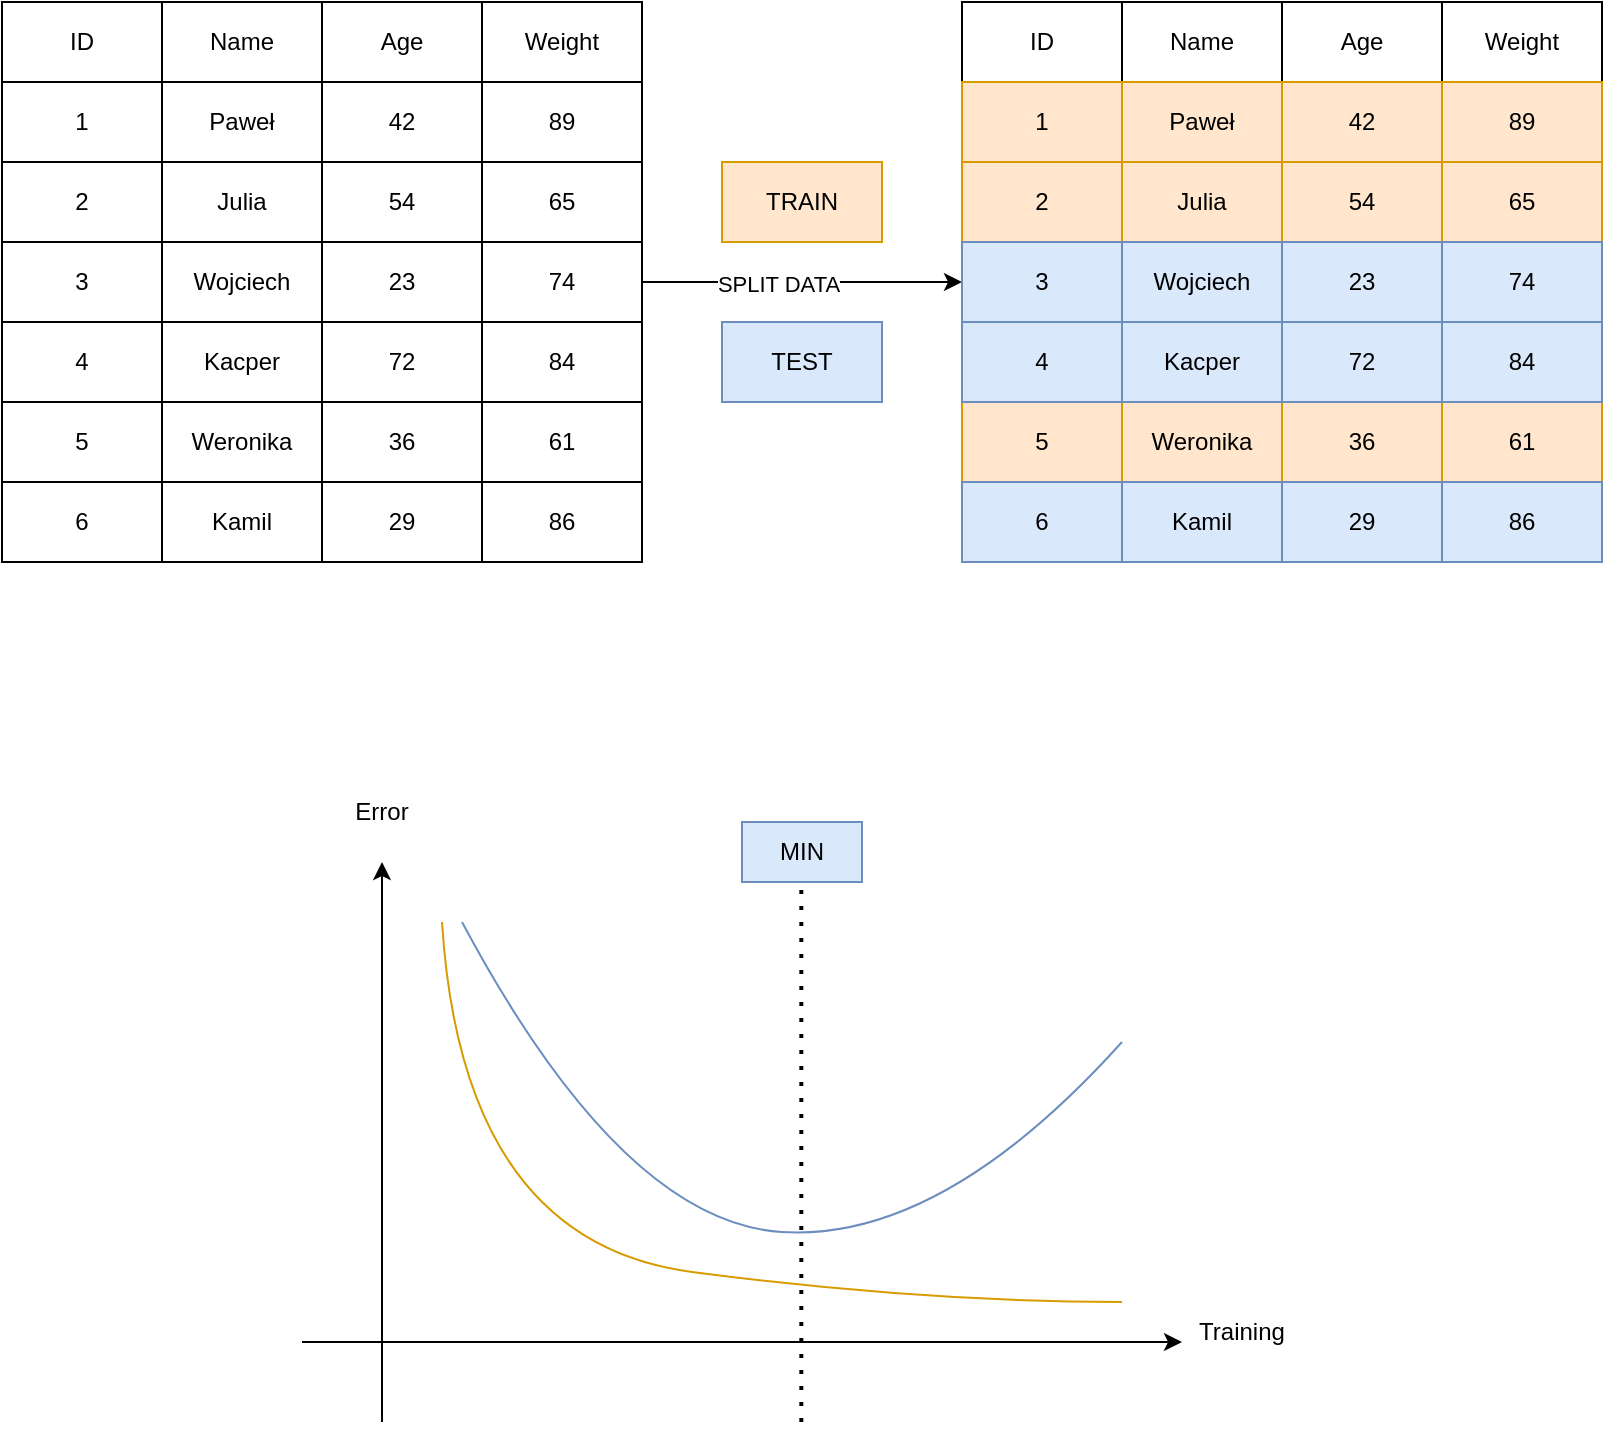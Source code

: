 <mxfile version="16.6.6" type="device"><diagram id="25aTFv_jeeVUUVPkgEkq" name="Page-1"><mxGraphModel dx="539" dy="301" grid="1" gridSize="10" guides="1" tooltips="1" connect="1" arrows="1" fold="1" page="1" pageScale="1" pageWidth="827" pageHeight="1169" math="0" shadow="0"><root><mxCell id="0"/><mxCell id="1" parent="0"/><mxCell id="NEx1k_8LY8sUViUumnvF-1" value="ID" style="rounded=0;whiteSpace=wrap;html=1;" parent="1" vertex="1"><mxGeometry y="40" width="80" height="40" as="geometry"/></mxCell><mxCell id="NEx1k_8LY8sUViUumnvF-2" value="Name" style="rounded=0;whiteSpace=wrap;html=1;" parent="1" vertex="1"><mxGeometry x="80" y="40" width="80" height="40" as="geometry"/></mxCell><mxCell id="NEx1k_8LY8sUViUumnvF-3" value="Age" style="rounded=0;whiteSpace=wrap;html=1;" parent="1" vertex="1"><mxGeometry x="160" y="40" width="80" height="40" as="geometry"/></mxCell><mxCell id="NEx1k_8LY8sUViUumnvF-4" value="Weight" style="rounded=0;whiteSpace=wrap;html=1;" parent="1" vertex="1"><mxGeometry x="240" y="40" width="80" height="40" as="geometry"/></mxCell><mxCell id="NEx1k_8LY8sUViUumnvF-5" value="1" style="rounded=0;whiteSpace=wrap;html=1;" parent="1" vertex="1"><mxGeometry y="80" width="80" height="40" as="geometry"/></mxCell><mxCell id="NEx1k_8LY8sUViUumnvF-6" value="Paweł" style="rounded=0;whiteSpace=wrap;html=1;" parent="1" vertex="1"><mxGeometry x="80" y="80" width="80" height="40" as="geometry"/></mxCell><mxCell id="NEx1k_8LY8sUViUumnvF-7" value="42" style="rounded=0;whiteSpace=wrap;html=1;" parent="1" vertex="1"><mxGeometry x="160" y="80" width="80" height="40" as="geometry"/></mxCell><mxCell id="NEx1k_8LY8sUViUumnvF-8" value="89" style="rounded=0;whiteSpace=wrap;html=1;" parent="1" vertex="1"><mxGeometry x="240" y="80" width="80" height="40" as="geometry"/></mxCell><mxCell id="NEx1k_8LY8sUViUumnvF-9" value="2" style="rounded=0;whiteSpace=wrap;html=1;" parent="1" vertex="1"><mxGeometry y="120" width="80" height="40" as="geometry"/></mxCell><mxCell id="NEx1k_8LY8sUViUumnvF-10" value="Julia" style="rounded=0;whiteSpace=wrap;html=1;" parent="1" vertex="1"><mxGeometry x="80" y="120" width="80" height="40" as="geometry"/></mxCell><mxCell id="NEx1k_8LY8sUViUumnvF-11" value="54" style="rounded=0;whiteSpace=wrap;html=1;" parent="1" vertex="1"><mxGeometry x="160" y="120" width="80" height="40" as="geometry"/></mxCell><mxCell id="NEx1k_8LY8sUViUumnvF-12" value="65" style="rounded=0;whiteSpace=wrap;html=1;" parent="1" vertex="1"><mxGeometry x="240" y="120" width="80" height="40" as="geometry"/></mxCell><mxCell id="NEx1k_8LY8sUViUumnvF-13" value="3" style="rounded=0;whiteSpace=wrap;html=1;" parent="1" vertex="1"><mxGeometry y="160" width="80" height="40" as="geometry"/></mxCell><mxCell id="NEx1k_8LY8sUViUumnvF-14" value="Wojciech" style="rounded=0;whiteSpace=wrap;html=1;" parent="1" vertex="1"><mxGeometry x="80" y="160" width="80" height="40" as="geometry"/></mxCell><mxCell id="NEx1k_8LY8sUViUumnvF-15" value="23" style="rounded=0;whiteSpace=wrap;html=1;" parent="1" vertex="1"><mxGeometry x="160" y="160" width="80" height="40" as="geometry"/></mxCell><mxCell id="NEx1k_8LY8sUViUumnvF-16" value="74" style="rounded=0;whiteSpace=wrap;html=1;" parent="1" vertex="1"><mxGeometry x="240" y="160" width="80" height="40" as="geometry"/></mxCell><mxCell id="NEx1k_8LY8sUViUumnvF-17" value="4" style="rounded=0;whiteSpace=wrap;html=1;" parent="1" vertex="1"><mxGeometry y="200" width="80" height="40" as="geometry"/></mxCell><mxCell id="NEx1k_8LY8sUViUumnvF-18" value="Kacper" style="rounded=0;whiteSpace=wrap;html=1;" parent="1" vertex="1"><mxGeometry x="80" y="200" width="80" height="40" as="geometry"/></mxCell><mxCell id="NEx1k_8LY8sUViUumnvF-19" value="72" style="rounded=0;whiteSpace=wrap;html=1;" parent="1" vertex="1"><mxGeometry x="160" y="200" width="80" height="40" as="geometry"/></mxCell><mxCell id="NEx1k_8LY8sUViUumnvF-20" value="84" style="rounded=0;whiteSpace=wrap;html=1;" parent="1" vertex="1"><mxGeometry x="240" y="200" width="80" height="40" as="geometry"/></mxCell><mxCell id="NEx1k_8LY8sUViUumnvF-21" value="5" style="rounded=0;whiteSpace=wrap;html=1;" parent="1" vertex="1"><mxGeometry y="240" width="80" height="40" as="geometry"/></mxCell><mxCell id="NEx1k_8LY8sUViUumnvF-22" value="Weronika" style="rounded=0;whiteSpace=wrap;html=1;" parent="1" vertex="1"><mxGeometry x="80" y="240" width="80" height="40" as="geometry"/></mxCell><mxCell id="NEx1k_8LY8sUViUumnvF-23" value="36" style="rounded=0;whiteSpace=wrap;html=1;" parent="1" vertex="1"><mxGeometry x="160" y="240" width="80" height="40" as="geometry"/></mxCell><mxCell id="NEx1k_8LY8sUViUumnvF-24" value="61" style="rounded=0;whiteSpace=wrap;html=1;" parent="1" vertex="1"><mxGeometry x="240" y="240" width="80" height="40" as="geometry"/></mxCell><mxCell id="NEx1k_8LY8sUViUumnvF-25" value="6" style="rounded=0;whiteSpace=wrap;html=1;" parent="1" vertex="1"><mxGeometry y="280" width="80" height="40" as="geometry"/></mxCell><mxCell id="NEx1k_8LY8sUViUumnvF-26" value="Kamil" style="rounded=0;whiteSpace=wrap;html=1;" parent="1" vertex="1"><mxGeometry x="80" y="280" width="80" height="40" as="geometry"/></mxCell><mxCell id="NEx1k_8LY8sUViUumnvF-27" value="29" style="rounded=0;whiteSpace=wrap;html=1;" parent="1" vertex="1"><mxGeometry x="160" y="280" width="80" height="40" as="geometry"/></mxCell><mxCell id="NEx1k_8LY8sUViUumnvF-28" value="86" style="rounded=0;whiteSpace=wrap;html=1;" parent="1" vertex="1"><mxGeometry x="240" y="280" width="80" height="40" as="geometry"/></mxCell><mxCell id="NEx1k_8LY8sUViUumnvF-29" value="" style="endArrow=classic;html=1;rounded=0;exitX=1;exitY=0.5;exitDx=0;exitDy=0;entryX=0;entryY=0.5;entryDx=0;entryDy=0;" parent="1" source="NEx1k_8LY8sUViUumnvF-16" target="NEx1k_8LY8sUViUumnvF-77" edge="1"><mxGeometry width="50" height="50" relative="1" as="geometry"><mxPoint x="340" y="179.71" as="sourcePoint"/><mxPoint x="450" y="179.71" as="targetPoint"/></mxGeometry></mxCell><mxCell id="NEx1k_8LY8sUViUumnvF-30" value="SPLIT DATA" style="edgeLabel;html=1;align=center;verticalAlign=middle;resizable=0;points=[];" parent="NEx1k_8LY8sUViUumnvF-29" vertex="1" connectable="0"><mxGeometry x="-0.154" y="-1" relative="1" as="geometry"><mxPoint as="offset"/></mxGeometry></mxCell><mxCell id="NEx1k_8LY8sUViUumnvF-31" value="ID" style="rounded=0;whiteSpace=wrap;html=1;" parent="1" vertex="1"><mxGeometry x="480" y="40" width="80" height="40" as="geometry"/></mxCell><mxCell id="NEx1k_8LY8sUViUumnvF-32" value="Name" style="rounded=0;whiteSpace=wrap;html=1;" parent="1" vertex="1"><mxGeometry x="560" y="40" width="80" height="40" as="geometry"/></mxCell><mxCell id="NEx1k_8LY8sUViUumnvF-33" value="Age" style="rounded=0;whiteSpace=wrap;html=1;" parent="1" vertex="1"><mxGeometry x="640" y="40" width="80" height="40" as="geometry"/></mxCell><mxCell id="NEx1k_8LY8sUViUumnvF-34" value="Weight" style="rounded=0;whiteSpace=wrap;html=1;" parent="1" vertex="1"><mxGeometry x="720" y="40" width="80" height="40" as="geometry"/></mxCell><mxCell id="NEx1k_8LY8sUViUumnvF-35" value="1" style="rounded=0;whiteSpace=wrap;html=1;fillColor=#ffe6cc;strokeColor=#d79b00;" parent="1" vertex="1"><mxGeometry x="480" y="80" width="80" height="40" as="geometry"/></mxCell><mxCell id="NEx1k_8LY8sUViUumnvF-36" value="Paweł" style="rounded=0;whiteSpace=wrap;html=1;fillColor=#ffe6cc;strokeColor=#d79b00;" parent="1" vertex="1"><mxGeometry x="560" y="80" width="80" height="40" as="geometry"/></mxCell><mxCell id="NEx1k_8LY8sUViUumnvF-37" value="42" style="rounded=0;whiteSpace=wrap;html=1;fillColor=#ffe6cc;strokeColor=#d79b00;" parent="1" vertex="1"><mxGeometry x="640" y="80" width="80" height="40" as="geometry"/></mxCell><mxCell id="NEx1k_8LY8sUViUumnvF-38" value="89" style="rounded=0;whiteSpace=wrap;html=1;fillColor=#ffe6cc;strokeColor=#d79b00;" parent="1" vertex="1"><mxGeometry x="720" y="80" width="80" height="40" as="geometry"/></mxCell><mxCell id="NEx1k_8LY8sUViUumnvF-39" value="2" style="rounded=0;whiteSpace=wrap;html=1;" parent="1" vertex="1"><mxGeometry x="480" y="120" width="80" height="40" as="geometry"/></mxCell><mxCell id="NEx1k_8LY8sUViUumnvF-40" value="Julia" style="rounded=0;whiteSpace=wrap;html=1;" parent="1" vertex="1"><mxGeometry x="560" y="120" width="80" height="40" as="geometry"/></mxCell><mxCell id="NEx1k_8LY8sUViUumnvF-41" value="54" style="rounded=0;whiteSpace=wrap;html=1;" parent="1" vertex="1"><mxGeometry x="640" y="120" width="80" height="40" as="geometry"/></mxCell><mxCell id="NEx1k_8LY8sUViUumnvF-42" value="65" style="rounded=0;whiteSpace=wrap;html=1;" parent="1" vertex="1"><mxGeometry x="720" y="120" width="80" height="40" as="geometry"/></mxCell><mxCell id="NEx1k_8LY8sUViUumnvF-43" value="3" style="rounded=0;whiteSpace=wrap;html=1;" parent="1" vertex="1"><mxGeometry x="480" y="160" width="80" height="40" as="geometry"/></mxCell><mxCell id="NEx1k_8LY8sUViUumnvF-44" value="Wojciech" style="rounded=0;whiteSpace=wrap;html=1;" parent="1" vertex="1"><mxGeometry x="560" y="160" width="80" height="40" as="geometry"/></mxCell><mxCell id="NEx1k_8LY8sUViUumnvF-45" value="23" style="rounded=0;whiteSpace=wrap;html=1;" parent="1" vertex="1"><mxGeometry x="640" y="160" width="80" height="40" as="geometry"/></mxCell><mxCell id="NEx1k_8LY8sUViUumnvF-46" value="74" style="rounded=0;whiteSpace=wrap;html=1;" parent="1" vertex="1"><mxGeometry x="720" y="160" width="80" height="40" as="geometry"/></mxCell><mxCell id="NEx1k_8LY8sUViUumnvF-47" value="4" style="rounded=0;whiteSpace=wrap;html=1;" parent="1" vertex="1"><mxGeometry x="480" y="200" width="80" height="40" as="geometry"/></mxCell><mxCell id="NEx1k_8LY8sUViUumnvF-48" value="Kacper" style="rounded=0;whiteSpace=wrap;html=1;" parent="1" vertex="1"><mxGeometry x="560" y="200" width="80" height="40" as="geometry"/></mxCell><mxCell id="NEx1k_8LY8sUViUumnvF-49" value="72" style="rounded=0;whiteSpace=wrap;html=1;" parent="1" vertex="1"><mxGeometry x="640" y="200" width="80" height="40" as="geometry"/></mxCell><mxCell id="NEx1k_8LY8sUViUumnvF-50" value="84" style="rounded=0;whiteSpace=wrap;html=1;" parent="1" vertex="1"><mxGeometry x="720" y="200" width="80" height="40" as="geometry"/></mxCell><mxCell id="NEx1k_8LY8sUViUumnvF-51" value="5" style="rounded=0;whiteSpace=wrap;html=1;fillColor=#ffe6cc;strokeColor=#d79b00;" parent="1" vertex="1"><mxGeometry x="480" y="240" width="80" height="40" as="geometry"/></mxCell><mxCell id="NEx1k_8LY8sUViUumnvF-52" value="Weronika" style="rounded=0;whiteSpace=wrap;html=1;fillColor=#ffe6cc;strokeColor=#d79b00;" parent="1" vertex="1"><mxGeometry x="560" y="240" width="80" height="40" as="geometry"/></mxCell><mxCell id="NEx1k_8LY8sUViUumnvF-53" value="36" style="rounded=0;whiteSpace=wrap;html=1;fillColor=#ffe6cc;strokeColor=#d79b00;" parent="1" vertex="1"><mxGeometry x="640" y="240" width="80" height="40" as="geometry"/></mxCell><mxCell id="NEx1k_8LY8sUViUumnvF-54" value="61" style="rounded=0;whiteSpace=wrap;html=1;fillColor=#ffe6cc;strokeColor=#d79b00;" parent="1" vertex="1"><mxGeometry x="720" y="240" width="80" height="40" as="geometry"/></mxCell><mxCell id="NEx1k_8LY8sUViUumnvF-55" value="6" style="rounded=0;whiteSpace=wrap;html=1;fillColor=#dae8fc;strokeColor=#6c8ebf;" parent="1" vertex="1"><mxGeometry x="480" y="280" width="80" height="40" as="geometry"/></mxCell><mxCell id="NEx1k_8LY8sUViUumnvF-56" value="Kamil" style="rounded=0;whiteSpace=wrap;html=1;" parent="1" vertex="1"><mxGeometry x="560" y="280" width="80" height="40" as="geometry"/></mxCell><mxCell id="NEx1k_8LY8sUViUumnvF-57" value="29" style="rounded=0;whiteSpace=wrap;html=1;" parent="1" vertex="1"><mxGeometry x="640" y="280" width="80" height="40" as="geometry"/></mxCell><mxCell id="NEx1k_8LY8sUViUumnvF-58" value="86" style="rounded=0;whiteSpace=wrap;html=1;fillColor=#dae8fc;strokeColor=#6c8ebf;" parent="1" vertex="1"><mxGeometry x="720" y="280" width="80" height="40" as="geometry"/></mxCell><mxCell id="NEx1k_8LY8sUViUumnvF-59" value="1" style="rounded=0;whiteSpace=wrap;html=1;fillColor=#ffe6cc;strokeColor=#d79b00;" parent="1" vertex="1"><mxGeometry x="480" y="80" width="80" height="40" as="geometry"/></mxCell><mxCell id="NEx1k_8LY8sUViUumnvF-60" value="89" style="rounded=0;whiteSpace=wrap;html=1;fillColor=#ffe6cc;strokeColor=#d79b00;" parent="1" vertex="1"><mxGeometry x="720" y="80" width="80" height="40" as="geometry"/></mxCell><mxCell id="NEx1k_8LY8sUViUumnvF-61" value="Paweł" style="rounded=0;whiteSpace=wrap;html=1;fillColor=#ffe6cc;strokeColor=#d79b00;" parent="1" vertex="1"><mxGeometry x="560" y="80" width="80" height="40" as="geometry"/></mxCell><mxCell id="NEx1k_8LY8sUViUumnvF-62" value="42" style="rounded=0;whiteSpace=wrap;html=1;fillColor=#ffe6cc;strokeColor=#d79b00;" parent="1" vertex="1"><mxGeometry x="640" y="80" width="80" height="40" as="geometry"/></mxCell><mxCell id="NEx1k_8LY8sUViUumnvF-63" value="2" style="rounded=0;whiteSpace=wrap;html=1;fillColor=#ffe6cc;strokeColor=#d79b00;" parent="1" vertex="1"><mxGeometry x="480" y="120" width="80" height="40" as="geometry"/></mxCell><mxCell id="NEx1k_8LY8sUViUumnvF-64" value="Julia" style="rounded=0;whiteSpace=wrap;html=1;fillColor=#ffe6cc;strokeColor=#d79b00;" parent="1" vertex="1"><mxGeometry x="560" y="120" width="80" height="40" as="geometry"/></mxCell><mxCell id="NEx1k_8LY8sUViUumnvF-65" value="54" style="rounded=0;whiteSpace=wrap;html=1;fillColor=#ffe6cc;strokeColor=#d79b00;" parent="1" vertex="1"><mxGeometry x="640" y="120" width="80" height="40" as="geometry"/></mxCell><mxCell id="NEx1k_8LY8sUViUumnvF-66" value="65" style="rounded=0;whiteSpace=wrap;html=1;fillColor=#ffe6cc;strokeColor=#d79b00;" parent="1" vertex="1"><mxGeometry x="720" y="120" width="80" height="40" as="geometry"/></mxCell><mxCell id="NEx1k_8LY8sUViUumnvF-67" value="3" style="rounded=0;whiteSpace=wrap;html=1;" parent="1" vertex="1"><mxGeometry x="480" y="160" width="80" height="40" as="geometry"/></mxCell><mxCell id="NEx1k_8LY8sUViUumnvF-68" value="Wojciech" style="rounded=0;whiteSpace=wrap;html=1;" parent="1" vertex="1"><mxGeometry x="560" y="160" width="80" height="40" as="geometry"/></mxCell><mxCell id="NEx1k_8LY8sUViUumnvF-69" value="23" style="rounded=0;whiteSpace=wrap;html=1;" parent="1" vertex="1"><mxGeometry x="640" y="160" width="80" height="40" as="geometry"/></mxCell><mxCell id="NEx1k_8LY8sUViUumnvF-70" value="74" style="rounded=0;whiteSpace=wrap;html=1;" parent="1" vertex="1"><mxGeometry x="720" y="160" width="80" height="40" as="geometry"/></mxCell><mxCell id="NEx1k_8LY8sUViUumnvF-71" value="84" style="rounded=0;whiteSpace=wrap;html=1;" parent="1" vertex="1"><mxGeometry x="720" y="200" width="80" height="40" as="geometry"/></mxCell><mxCell id="NEx1k_8LY8sUViUumnvF-72" value="3" style="rounded=0;whiteSpace=wrap;html=1;" parent="1" vertex="1"><mxGeometry x="480" y="160" width="80" height="40" as="geometry"/></mxCell><mxCell id="NEx1k_8LY8sUViUumnvF-73" value="Wojciech" style="rounded=0;whiteSpace=wrap;html=1;" parent="1" vertex="1"><mxGeometry x="560" y="160" width="80" height="40" as="geometry"/></mxCell><mxCell id="NEx1k_8LY8sUViUumnvF-74" value="23" style="rounded=0;whiteSpace=wrap;html=1;" parent="1" vertex="1"><mxGeometry x="640" y="160" width="80" height="40" as="geometry"/></mxCell><mxCell id="NEx1k_8LY8sUViUumnvF-75" value="74" style="rounded=0;whiteSpace=wrap;html=1;" parent="1" vertex="1"><mxGeometry x="720" y="160" width="80" height="40" as="geometry"/></mxCell><mxCell id="NEx1k_8LY8sUViUumnvF-76" value="84" style="rounded=0;whiteSpace=wrap;html=1;" parent="1" vertex="1"><mxGeometry x="720" y="200" width="80" height="40" as="geometry"/></mxCell><mxCell id="NEx1k_8LY8sUViUumnvF-77" value="3" style="rounded=0;whiteSpace=wrap;html=1;fillColor=#dae8fc;strokeColor=#6c8ebf;" parent="1" vertex="1"><mxGeometry x="480" y="160" width="80" height="40" as="geometry"/></mxCell><mxCell id="NEx1k_8LY8sUViUumnvF-78" value="Wojciech" style="rounded=0;whiteSpace=wrap;html=1;fillColor=#dae8fc;strokeColor=#6c8ebf;" parent="1" vertex="1"><mxGeometry x="560" y="160" width="80" height="40" as="geometry"/></mxCell><mxCell id="NEx1k_8LY8sUViUumnvF-79" value="23" style="rounded=0;whiteSpace=wrap;html=1;fillColor=#dae8fc;strokeColor=#6c8ebf;" parent="1" vertex="1"><mxGeometry x="640" y="160" width="80" height="40" as="geometry"/></mxCell><mxCell id="NEx1k_8LY8sUViUumnvF-80" value="74" style="rounded=0;whiteSpace=wrap;html=1;fillColor=#dae8fc;strokeColor=#6c8ebf;" parent="1" vertex="1"><mxGeometry x="720" y="160" width="80" height="40" as="geometry"/></mxCell><mxCell id="NEx1k_8LY8sUViUumnvF-81" value="84" style="rounded=0;whiteSpace=wrap;html=1;fillColor=#dae8fc;strokeColor=#6c8ebf;" parent="1" vertex="1"><mxGeometry x="720" y="200" width="80" height="40" as="geometry"/></mxCell><mxCell id="NEx1k_8LY8sUViUumnvF-82" value="4" style="rounded=0;whiteSpace=wrap;html=1;fillColor=#dae8fc;strokeColor=#6c8ebf;" parent="1" vertex="1"><mxGeometry x="480" y="200" width="80" height="40" as="geometry"/></mxCell><mxCell id="NEx1k_8LY8sUViUumnvF-83" value="Kacper" style="rounded=0;whiteSpace=wrap;html=1;fillColor=#dae8fc;strokeColor=#6c8ebf;" parent="1" vertex="1"><mxGeometry x="560" y="200" width="80" height="40" as="geometry"/></mxCell><mxCell id="NEx1k_8LY8sUViUumnvF-84" value="72" style="rounded=0;whiteSpace=wrap;html=1;fillColor=#dae8fc;strokeColor=#6c8ebf;" parent="1" vertex="1"><mxGeometry x="640" y="200" width="80" height="40" as="geometry"/></mxCell><mxCell id="NEx1k_8LY8sUViUumnvF-85" value="29" style="rounded=0;whiteSpace=wrap;html=1;fillColor=#dae8fc;strokeColor=#6c8ebf;" parent="1" vertex="1"><mxGeometry x="640" y="280" width="80" height="40" as="geometry"/></mxCell><mxCell id="NEx1k_8LY8sUViUumnvF-86" value="Kamil" style="rounded=0;whiteSpace=wrap;html=1;fillColor=#dae8fc;strokeColor=#6c8ebf;" parent="1" vertex="1"><mxGeometry x="560" y="280" width="80" height="40" as="geometry"/></mxCell><mxCell id="NEx1k_8LY8sUViUumnvF-87" value="TRAIN" style="rounded=0;whiteSpace=wrap;html=1;fillColor=#ffe6cc;strokeColor=#d79b00;" parent="1" vertex="1"><mxGeometry x="360" y="120" width="80" height="40" as="geometry"/></mxCell><mxCell id="NEx1k_8LY8sUViUumnvF-88" value="TEST" style="rounded=0;whiteSpace=wrap;html=1;fillColor=#dae8fc;strokeColor=#6c8ebf;" parent="1" vertex="1"><mxGeometry x="360" y="200" width="80" height="40" as="geometry"/></mxCell><mxCell id="NEx1k_8LY8sUViUumnvF-89" value="" style="endArrow=classic;html=1;rounded=0;" parent="1" edge="1"><mxGeometry width="50" height="50" relative="1" as="geometry"><mxPoint x="190" y="750" as="sourcePoint"/><mxPoint x="190" y="470" as="targetPoint"/></mxGeometry></mxCell><mxCell id="NEx1k_8LY8sUViUumnvF-90" value="" style="endArrow=classic;html=1;rounded=0;" parent="1" edge="1"><mxGeometry width="50" height="50" relative="1" as="geometry"><mxPoint x="150" y="710" as="sourcePoint"/><mxPoint x="590" y="710" as="targetPoint"/></mxGeometry></mxCell><mxCell id="NEx1k_8LY8sUViUumnvF-91" value="Error" style="text;html=1;strokeColor=none;fillColor=none;align=center;verticalAlign=middle;whiteSpace=wrap;rounded=0;" parent="1" vertex="1"><mxGeometry x="160" y="430" width="60" height="30" as="geometry"/></mxCell><mxCell id="NEx1k_8LY8sUViUumnvF-92" value="Training" style="text;html=1;strokeColor=none;fillColor=none;align=center;verticalAlign=middle;whiteSpace=wrap;rounded=0;" parent="1" vertex="1"><mxGeometry x="590" y="690" width="60" height="30" as="geometry"/></mxCell><mxCell id="NEx1k_8LY8sUViUumnvF-94" value="" style="curved=1;endArrow=none;html=1;rounded=0;endFill=0;fillColor=#ffe6cc;strokeColor=#d79b00;" parent="1" edge="1"><mxGeometry width="50" height="50" relative="1" as="geometry"><mxPoint x="220" y="500" as="sourcePoint"/><mxPoint x="560" y="690" as="targetPoint"/><Array as="points"><mxPoint x="230" y="660"/><mxPoint x="460" y="690"/></Array></mxGeometry></mxCell><mxCell id="NEx1k_8LY8sUViUumnvF-97" value="" style="endArrow=none;dashed=1;html=1;dashPattern=1 3;strokeWidth=2;rounded=0;" parent="1" edge="1"><mxGeometry width="50" height="50" relative="1" as="geometry"><mxPoint x="399.66" y="750" as="sourcePoint"/><mxPoint x="399.66" y="470" as="targetPoint"/></mxGeometry></mxCell><mxCell id="NEx1k_8LY8sUViUumnvF-98" value="MIN" style="text;html=1;align=center;verticalAlign=middle;whiteSpace=wrap;rounded=0;fillColor=#dae8fc;strokeColor=#6c8ebf;" parent="1" vertex="1"><mxGeometry x="370" y="450" width="60" height="30" as="geometry"/></mxCell><mxCell id="KA-ptm7FFmbF92rxUmp6-1" value="" style="curved=1;endArrow=none;html=1;rounded=0;endFill=0;fillColor=#dae8fc;strokeColor=#6c8ebf;" edge="1" parent="1"><mxGeometry width="50" height="50" relative="1" as="geometry"><mxPoint x="230" y="500" as="sourcePoint"/><mxPoint x="560" y="560" as="targetPoint"/><Array as="points"><mxPoint x="310" y="650"/><mxPoint x="470" y="660"/></Array></mxGeometry></mxCell></root></mxGraphModel></diagram></mxfile>